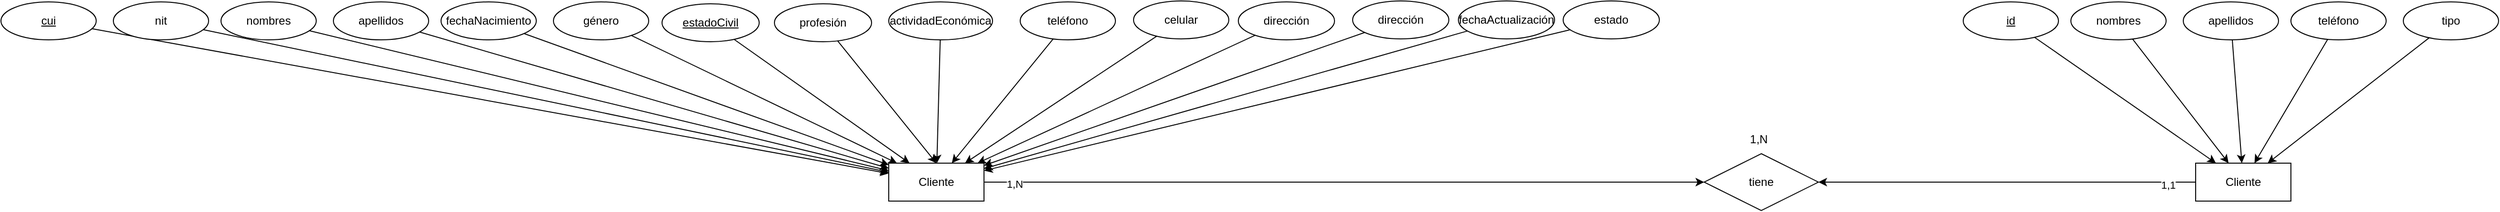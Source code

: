 <mxfile version="21.2.7" type="device" pages="2">
  <diagram id="P99Ryf6o9zyu_AFfCsCg" name="entidad-relacion CREDI-CREA">
    <mxGraphModel dx="4155" dy="842" grid="1" gridSize="10" guides="1" tooltips="1" connect="1" arrows="1" fold="1" page="1" pageScale="1" pageWidth="827" pageHeight="1169" math="0" shadow="0">
      <root>
        <mxCell id="0" />
        <mxCell id="1" parent="0" />
        <mxCell id="66ud1QGmvq39mYi4TVKc-70" style="edgeStyle=orthogonalEdgeStyle;rounded=0;orthogonalLoop=1;jettySize=auto;html=1;" edge="1" parent="1" source="66ud1QGmvq39mYi4TVKc-1" target="66ud1QGmvq39mYi4TVKc-68">
          <mxGeometry relative="1" as="geometry" />
        </mxCell>
        <mxCell id="66ud1QGmvq39mYi4TVKc-72" value="1,1" style="edgeLabel;html=1;align=center;verticalAlign=middle;resizable=0;points=[];" vertex="1" connectable="0" parent="66ud1QGmvq39mYi4TVKc-70">
          <mxGeometry x="-0.854" y="3" relative="1" as="geometry">
            <mxPoint as="offset" />
          </mxGeometry>
        </mxCell>
        <mxCell id="66ud1QGmvq39mYi4TVKc-1" value="Cliente" style="whiteSpace=wrap;html=1;align=center;" vertex="1" parent="1">
          <mxGeometry x="184" y="211" width="100" height="40" as="geometry" />
        </mxCell>
        <mxCell id="66ud1QGmvq39mYi4TVKc-35" style="rounded=0;orthogonalLoop=1;jettySize=auto;html=1;" edge="1" parent="1" source="66ud1QGmvq39mYi4TVKc-2" target="66ud1QGmvq39mYi4TVKc-1">
          <mxGeometry relative="1" as="geometry" />
        </mxCell>
        <mxCell id="66ud1QGmvq39mYi4TVKc-2" value="teléfono" style="ellipse;whiteSpace=wrap;html=1;align=center;" vertex="1" parent="1">
          <mxGeometry x="284" y="41" width="100" height="40" as="geometry" />
        </mxCell>
        <mxCell id="66ud1QGmvq39mYi4TVKc-22" style="rounded=0;orthogonalLoop=1;jettySize=auto;html=1;" edge="1" parent="1" source="66ud1QGmvq39mYi4TVKc-3" target="66ud1QGmvq39mYi4TVKc-1">
          <mxGeometry relative="1" as="geometry" />
        </mxCell>
        <mxCell id="66ud1QGmvq39mYi4TVKc-3" value="tipo" style="ellipse;whiteSpace=wrap;html=1;align=center;" vertex="1" parent="1">
          <mxGeometry x="402" y="41" width="100" height="40" as="geometry" />
        </mxCell>
        <mxCell id="66ud1QGmvq39mYi4TVKc-19" style="rounded=0;orthogonalLoop=1;jettySize=auto;html=1;" edge="1" parent="1" source="66ud1QGmvq39mYi4TVKc-8" target="66ud1QGmvq39mYi4TVKc-1">
          <mxGeometry relative="1" as="geometry" />
        </mxCell>
        <mxCell id="66ud1QGmvq39mYi4TVKc-8" value="nombres" style="ellipse;whiteSpace=wrap;html=1;align=center;" vertex="1" parent="1">
          <mxGeometry x="53" y="41" width="100" height="40" as="geometry" />
        </mxCell>
        <mxCell id="66ud1QGmvq39mYi4TVKc-20" style="rounded=0;orthogonalLoop=1;jettySize=auto;html=1;" edge="1" parent="1" source="66ud1QGmvq39mYi4TVKc-9" target="66ud1QGmvq39mYi4TVKc-1">
          <mxGeometry relative="1" as="geometry" />
        </mxCell>
        <mxCell id="66ud1QGmvq39mYi4TVKc-9" value="apellidos" style="ellipse;whiteSpace=wrap;html=1;align=center;" vertex="1" parent="1">
          <mxGeometry x="171" y="41" width="100" height="40" as="geometry" />
        </mxCell>
        <mxCell id="66ud1QGmvq39mYi4TVKc-18" style="rounded=0;orthogonalLoop=1;jettySize=auto;html=1;" edge="1" parent="1" source="66ud1QGmvq39mYi4TVKc-11" target="66ud1QGmvq39mYi4TVKc-1">
          <mxGeometry relative="1" as="geometry" />
        </mxCell>
        <mxCell id="66ud1QGmvq39mYi4TVKc-11" value="&lt;u&gt;id&lt;/u&gt;" style="ellipse;whiteSpace=wrap;html=1;align=center;" vertex="1" parent="1">
          <mxGeometry x="-60" y="41" width="100" height="40" as="geometry" />
        </mxCell>
        <mxCell id="66ud1QGmvq39mYi4TVKc-69" style="edgeStyle=orthogonalEdgeStyle;rounded=0;orthogonalLoop=1;jettySize=auto;html=1;" edge="1" parent="1" source="66ud1QGmvq39mYi4TVKc-37" target="66ud1QGmvq39mYi4TVKc-68">
          <mxGeometry relative="1" as="geometry" />
        </mxCell>
        <mxCell id="66ud1QGmvq39mYi4TVKc-71" value="1,N" style="edgeLabel;html=1;align=center;verticalAlign=middle;resizable=0;points=[];" vertex="1" connectable="0" parent="66ud1QGmvq39mYi4TVKc-69">
          <mxGeometry x="-0.915" y="-2" relative="1" as="geometry">
            <mxPoint as="offset" />
          </mxGeometry>
        </mxCell>
        <mxCell id="66ud1QGmvq39mYi4TVKc-37" value="Cliente" style="whiteSpace=wrap;html=1;align=center;" vertex="1" parent="1">
          <mxGeometry x="-1188" y="211" width="100" height="40" as="geometry" />
        </mxCell>
        <mxCell id="66ud1QGmvq39mYi4TVKc-38" style="rounded=0;orthogonalLoop=1;jettySize=auto;html=1;" edge="1" parent="1" source="66ud1QGmvq39mYi4TVKc-39" target="66ud1QGmvq39mYi4TVKc-37">
          <mxGeometry relative="1" as="geometry" />
        </mxCell>
        <mxCell id="66ud1QGmvq39mYi4TVKc-39" value="fechaNacimiento" style="ellipse;whiteSpace=wrap;html=1;align=center;" vertex="1" parent="1">
          <mxGeometry x="-1658" y="41" width="100" height="40" as="geometry" />
        </mxCell>
        <mxCell id="66ud1QGmvq39mYi4TVKc-40" style="rounded=0;orthogonalLoop=1;jettySize=auto;html=1;" edge="1" parent="1" source="66ud1QGmvq39mYi4TVKc-41" target="66ud1QGmvq39mYi4TVKc-37">
          <mxGeometry relative="1" as="geometry" />
        </mxCell>
        <mxCell id="66ud1QGmvq39mYi4TVKc-41" value="género" style="ellipse;whiteSpace=wrap;html=1;align=center;" vertex="1" parent="1">
          <mxGeometry x="-1540" y="41" width="100" height="40" as="geometry" />
        </mxCell>
        <mxCell id="66ud1QGmvq39mYi4TVKc-42" style="rounded=0;orthogonalLoop=1;jettySize=auto;html=1;" edge="1" parent="1" source="66ud1QGmvq39mYi4TVKc-43" target="66ud1QGmvq39mYi4TVKc-37">
          <mxGeometry relative="1" as="geometry" />
        </mxCell>
        <mxCell id="66ud1QGmvq39mYi4TVKc-43" value="estadoCivil" style="ellipse;whiteSpace=wrap;html=1;align=center;fontStyle=4" vertex="1" parent="1">
          <mxGeometry x="-1426" y="43" width="102" height="40" as="geometry" />
        </mxCell>
        <mxCell id="66ud1QGmvq39mYi4TVKc-44" style="rounded=0;orthogonalLoop=1;jettySize=auto;html=1;entryX=0.5;entryY=0;entryDx=0;entryDy=0;" edge="1" parent="1" source="66ud1QGmvq39mYi4TVKc-45" target="66ud1QGmvq39mYi4TVKc-37">
          <mxGeometry relative="1" as="geometry" />
        </mxCell>
        <mxCell id="66ud1QGmvq39mYi4TVKc-45" value="profesión" style="ellipse;whiteSpace=wrap;html=1;align=center;" vertex="1" parent="1">
          <mxGeometry x="-1308" y="43" width="102" height="40" as="geometry" />
        </mxCell>
        <mxCell id="66ud1QGmvq39mYi4TVKc-46" style="rounded=0;orthogonalLoop=1;jettySize=auto;html=1;" edge="1" parent="1" source="66ud1QGmvq39mYi4TVKc-47" target="66ud1QGmvq39mYi4TVKc-37">
          <mxGeometry relative="1" as="geometry" />
        </mxCell>
        <mxCell id="66ud1QGmvq39mYi4TVKc-47" value="actividadEconómica" style="ellipse;whiteSpace=wrap;html=1;align=center;" vertex="1" parent="1">
          <mxGeometry x="-1188" y="41" width="109" height="40" as="geometry" />
        </mxCell>
        <mxCell id="66ud1QGmvq39mYi4TVKc-48" style="rounded=0;orthogonalLoop=1;jettySize=auto;html=1;" edge="1" parent="1" source="66ud1QGmvq39mYi4TVKc-49" target="66ud1QGmvq39mYi4TVKc-37">
          <mxGeometry relative="1" as="geometry" />
        </mxCell>
        <mxCell id="66ud1QGmvq39mYi4TVKc-49" value="teléfono" style="ellipse;whiteSpace=wrap;html=1;align=center;" vertex="1" parent="1">
          <mxGeometry x="-1050" y="41" width="100" height="40" as="geometry" />
        </mxCell>
        <mxCell id="66ud1QGmvq39mYi4TVKc-50" style="rounded=0;orthogonalLoop=1;jettySize=auto;html=1;" edge="1" parent="1" source="66ud1QGmvq39mYi4TVKc-51" target="66ud1QGmvq39mYi4TVKc-37">
          <mxGeometry relative="1" as="geometry" />
        </mxCell>
        <mxCell id="66ud1QGmvq39mYi4TVKc-51" value="nombres" style="ellipse;whiteSpace=wrap;html=1;align=center;" vertex="1" parent="1">
          <mxGeometry x="-1889" y="41" width="100" height="40" as="geometry" />
        </mxCell>
        <mxCell id="66ud1QGmvq39mYi4TVKc-52" style="rounded=0;orthogonalLoop=1;jettySize=auto;html=1;" edge="1" parent="1" source="66ud1QGmvq39mYi4TVKc-53" target="66ud1QGmvq39mYi4TVKc-37">
          <mxGeometry relative="1" as="geometry" />
        </mxCell>
        <mxCell id="66ud1QGmvq39mYi4TVKc-53" value="apellidos" style="ellipse;whiteSpace=wrap;html=1;align=center;" vertex="1" parent="1">
          <mxGeometry x="-1771" y="41" width="100" height="40" as="geometry" />
        </mxCell>
        <mxCell id="66ud1QGmvq39mYi4TVKc-54" style="rounded=0;orthogonalLoop=1;jettySize=auto;html=1;" edge="1" parent="1" source="66ud1QGmvq39mYi4TVKc-55" target="66ud1QGmvq39mYi4TVKc-37">
          <mxGeometry relative="1" as="geometry" />
        </mxCell>
        <mxCell id="66ud1QGmvq39mYi4TVKc-55" value="cui" style="ellipse;whiteSpace=wrap;html=1;align=center;fontStyle=4" vertex="1" parent="1">
          <mxGeometry x="-2120" y="41" width="100" height="40" as="geometry" />
        </mxCell>
        <mxCell id="66ud1QGmvq39mYi4TVKc-56" style="rounded=0;orthogonalLoop=1;jettySize=auto;html=1;" edge="1" parent="1" source="66ud1QGmvq39mYi4TVKc-57" target="66ud1QGmvq39mYi4TVKc-37">
          <mxGeometry relative="1" as="geometry" />
        </mxCell>
        <mxCell id="66ud1QGmvq39mYi4TVKc-57" value="nit" style="ellipse;whiteSpace=wrap;html=1;align=center;" vertex="1" parent="1">
          <mxGeometry x="-2002" y="41" width="100" height="40" as="geometry" />
        </mxCell>
        <mxCell id="66ud1QGmvq39mYi4TVKc-58" style="rounded=0;orthogonalLoop=1;jettySize=auto;html=1;" edge="1" parent="1" source="66ud1QGmvq39mYi4TVKc-59" target="66ud1QGmvq39mYi4TVKc-37">
          <mxGeometry relative="1" as="geometry" />
        </mxCell>
        <mxCell id="66ud1QGmvq39mYi4TVKc-59" value="celular" style="ellipse;whiteSpace=wrap;html=1;align=center;" vertex="1" parent="1">
          <mxGeometry x="-931" y="40" width="100" height="40" as="geometry" />
        </mxCell>
        <mxCell id="66ud1QGmvq39mYi4TVKc-60" style="rounded=0;orthogonalLoop=1;jettySize=auto;html=1;" edge="1" parent="1" source="66ud1QGmvq39mYi4TVKc-61" target="66ud1QGmvq39mYi4TVKc-37">
          <mxGeometry relative="1" as="geometry" />
        </mxCell>
        <mxCell id="66ud1QGmvq39mYi4TVKc-61" value="dirección" style="ellipse;whiteSpace=wrap;html=1;align=center;" vertex="1" parent="1">
          <mxGeometry x="-821" y="41" width="101" height="40" as="geometry" />
        </mxCell>
        <mxCell id="66ud1QGmvq39mYi4TVKc-62" style="rounded=0;orthogonalLoop=1;jettySize=auto;html=1;" edge="1" parent="1" source="66ud1QGmvq39mYi4TVKc-63" target="66ud1QGmvq39mYi4TVKc-37">
          <mxGeometry relative="1" as="geometry" />
        </mxCell>
        <mxCell id="66ud1QGmvq39mYi4TVKc-63" value="dirección" style="ellipse;whiteSpace=wrap;html=1;align=center;" vertex="1" parent="1">
          <mxGeometry x="-701" y="40" width="101" height="40" as="geometry" />
        </mxCell>
        <mxCell id="66ud1QGmvq39mYi4TVKc-64" style="rounded=0;orthogonalLoop=1;jettySize=auto;html=1;" edge="1" parent="1" source="66ud1QGmvq39mYi4TVKc-65" target="66ud1QGmvq39mYi4TVKc-37">
          <mxGeometry relative="1" as="geometry" />
        </mxCell>
        <mxCell id="66ud1QGmvq39mYi4TVKc-65" value="fechaActualización" style="ellipse;whiteSpace=wrap;html=1;align=center;" vertex="1" parent="1">
          <mxGeometry x="-590" y="40" width="101" height="40" as="geometry" />
        </mxCell>
        <mxCell id="66ud1QGmvq39mYi4TVKc-66" style="rounded=0;orthogonalLoop=1;jettySize=auto;html=1;" edge="1" parent="1" source="66ud1QGmvq39mYi4TVKc-67" target="66ud1QGmvq39mYi4TVKc-37">
          <mxGeometry relative="1" as="geometry" />
        </mxCell>
        <mxCell id="66ud1QGmvq39mYi4TVKc-67" value="estado" style="ellipse;whiteSpace=wrap;html=1;align=center;" vertex="1" parent="1">
          <mxGeometry x="-480" y="40" width="101" height="40" as="geometry" />
        </mxCell>
        <mxCell id="66ud1QGmvq39mYi4TVKc-68" value="tiene" style="shape=rhombus;perimeter=rhombusPerimeter;whiteSpace=wrap;html=1;align=center;" vertex="1" parent="1">
          <mxGeometry x="-332" y="201" width="120" height="60" as="geometry" />
        </mxCell>
        <mxCell id="66ud1QGmvq39mYi4TVKc-73" value="1,N" style="text;html=1;align=center;verticalAlign=middle;resizable=0;points=[];autosize=1;strokeColor=none;fillColor=none;" vertex="1" parent="1">
          <mxGeometry x="-295" y="171" width="40" height="30" as="geometry" />
        </mxCell>
      </root>
    </mxGraphModel>
  </diagram>
  <diagram id="zEXXHqCc4k1S-mAHwhzy" name="SECUENCIA-PANTALLS">
    <mxGraphModel dx="1674" dy="842" grid="1" gridSize="10" guides="1" tooltips="1" connect="1" arrows="1" fold="1" page="1" pageScale="1" pageWidth="827" pageHeight="1169" math="0" shadow="0">
      <root>
        <mxCell id="0" />
        <mxCell id="1" parent="0" />
      </root>
    </mxGraphModel>
  </diagram>
</mxfile>
